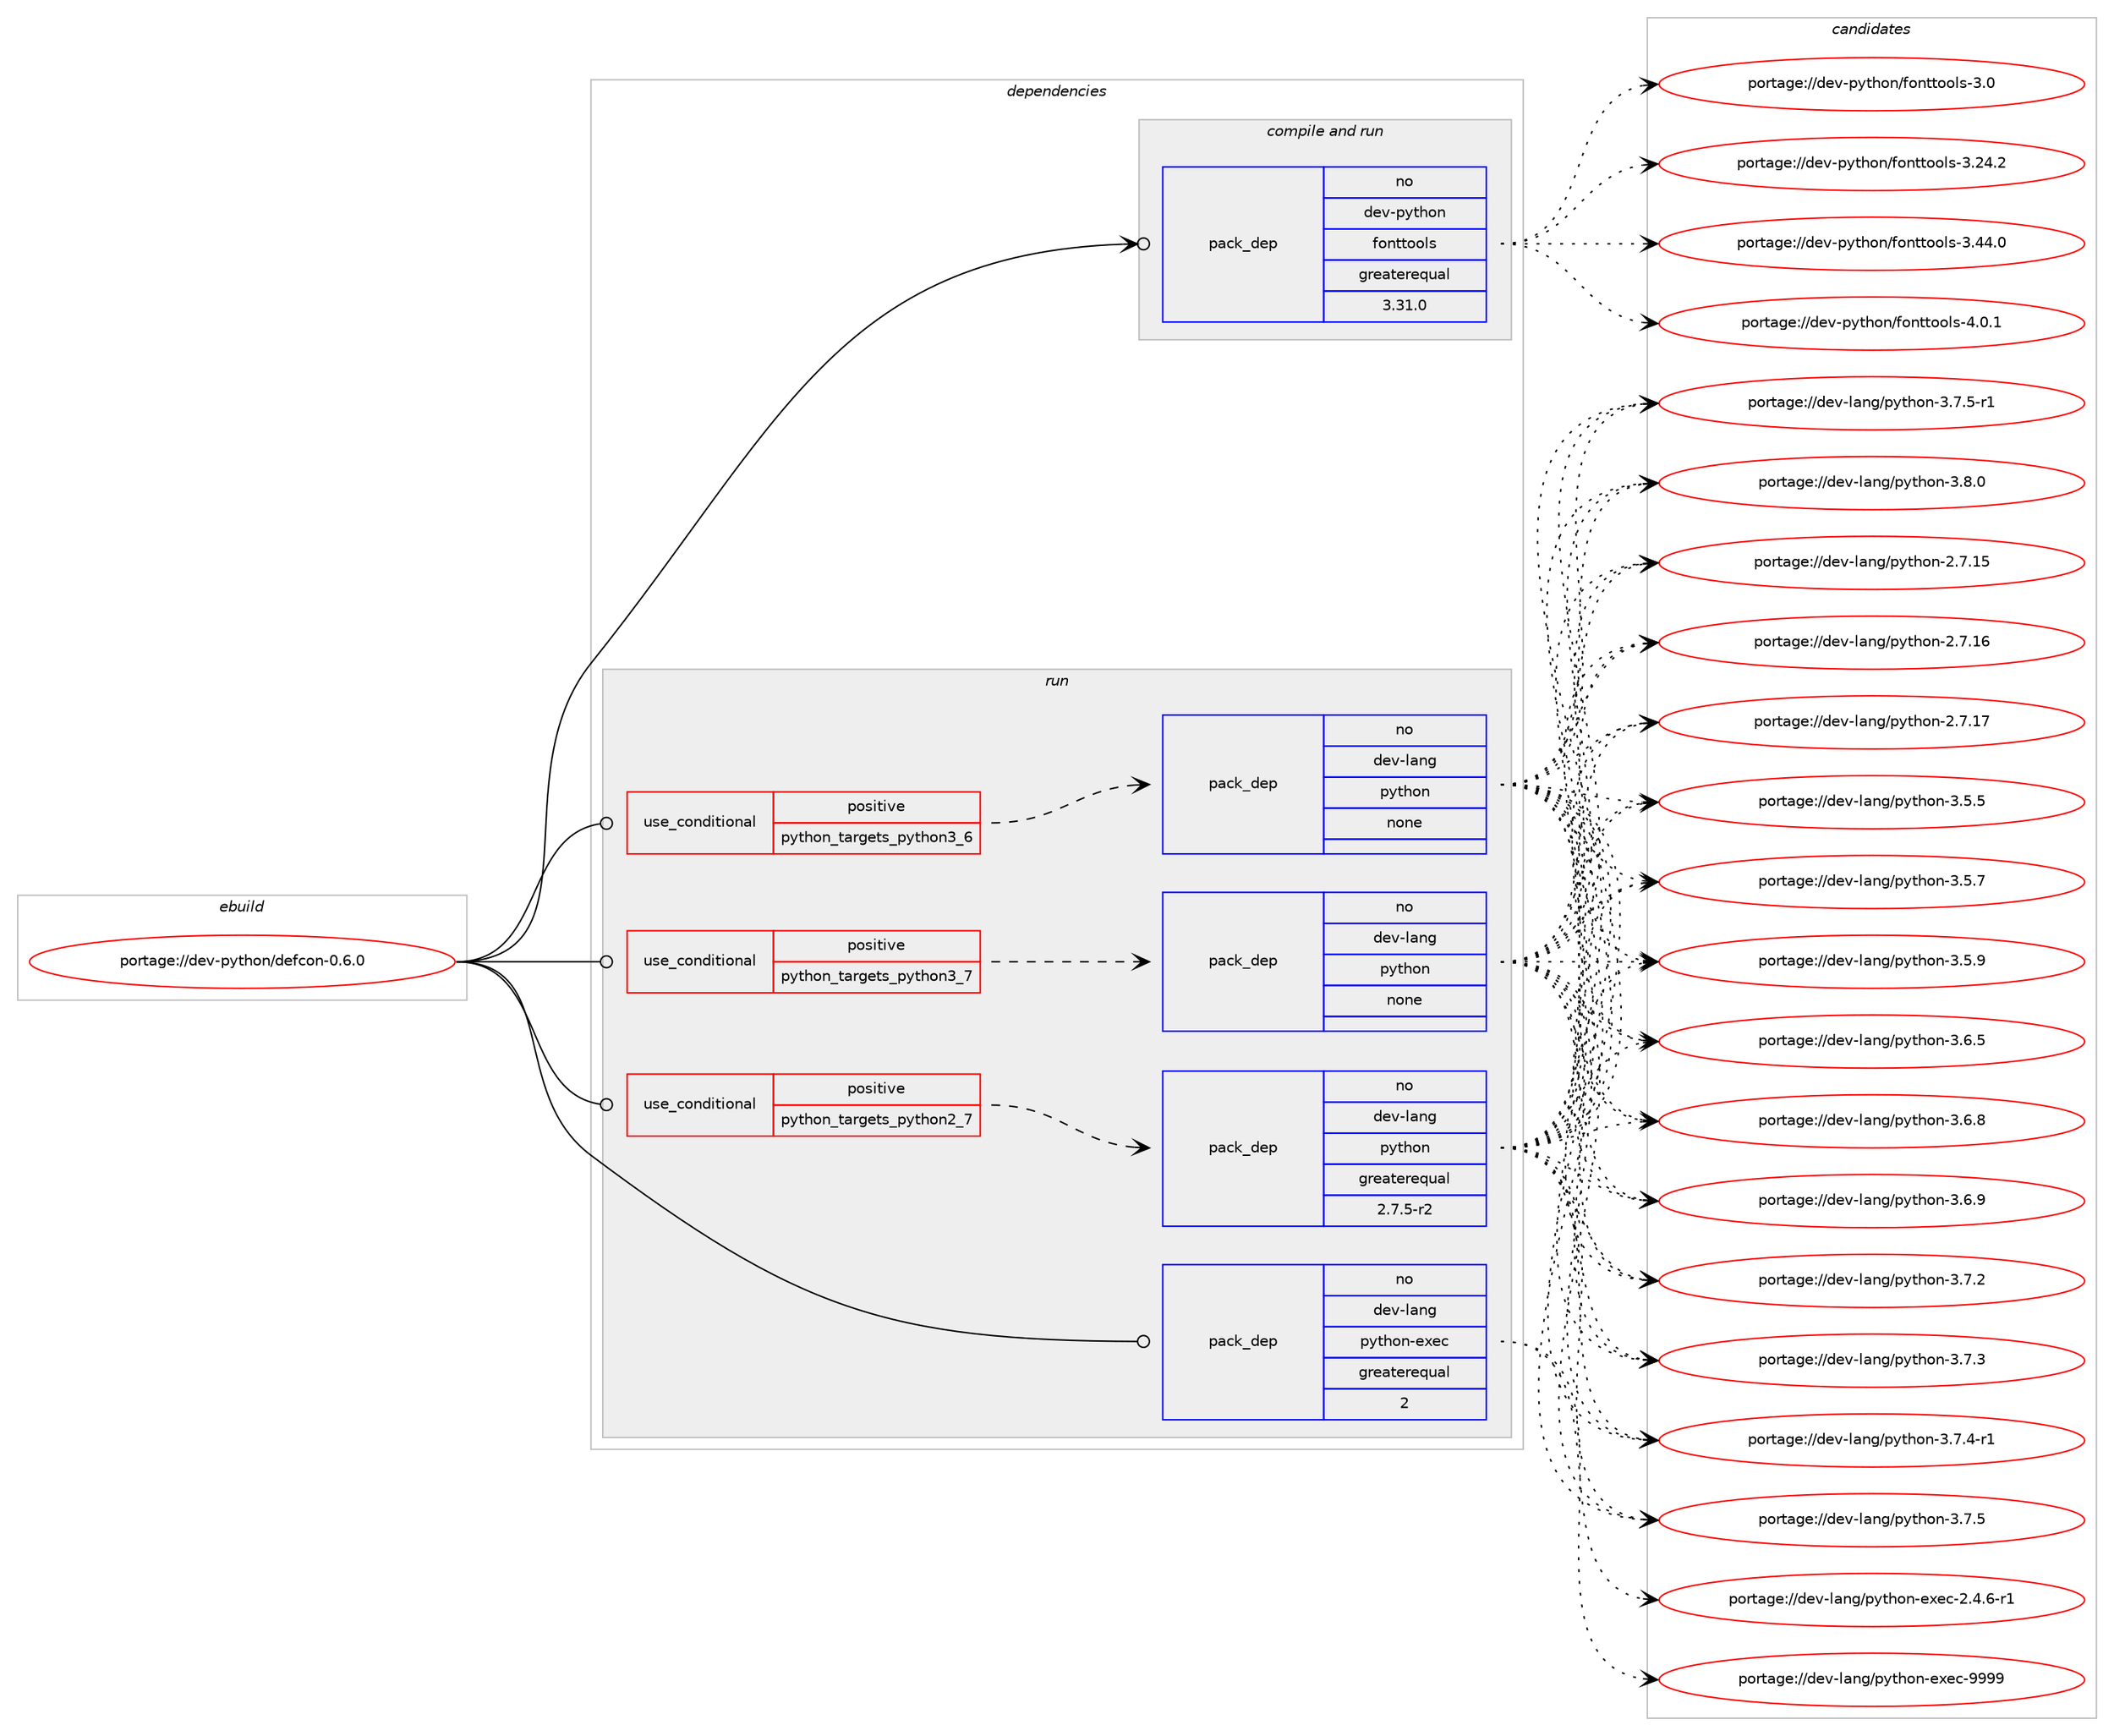 digraph prolog {

# *************
# Graph options
# *************

newrank=true;
concentrate=true;
compound=true;
graph [rankdir=LR,fontname=Helvetica,fontsize=10,ranksep=1.5];#, ranksep=2.5, nodesep=0.2];
edge  [arrowhead=vee];
node  [fontname=Helvetica,fontsize=10];

# **********
# The ebuild
# **********

subgraph cluster_leftcol {
color=gray;
rank=same;
label=<<i>ebuild</i>>;
id [label="portage://dev-python/defcon-0.6.0", color=red, width=4, href="../dev-python/defcon-0.6.0.svg"];
}

# ****************
# The dependencies
# ****************

subgraph cluster_midcol {
color=gray;
label=<<i>dependencies</i>>;
subgraph cluster_compile {
fillcolor="#eeeeee";
style=filled;
label=<<i>compile</i>>;
}
subgraph cluster_compileandrun {
fillcolor="#eeeeee";
style=filled;
label=<<i>compile and run</i>>;
subgraph pack105080 {
dependency135916 [label=<<TABLE BORDER="0" CELLBORDER="1" CELLSPACING="0" CELLPADDING="4" WIDTH="220"><TR><TD ROWSPAN="6" CELLPADDING="30">pack_dep</TD></TR><TR><TD WIDTH="110">no</TD></TR><TR><TD>dev-python</TD></TR><TR><TD>fonttools</TD></TR><TR><TD>greaterequal</TD></TR><TR><TD>3.31.0</TD></TR></TABLE>>, shape=none, color=blue];
}
id:e -> dependency135916:w [weight=20,style="solid",arrowhead="odotvee"];
}
subgraph cluster_run {
fillcolor="#eeeeee";
style=filled;
label=<<i>run</i>>;
subgraph cond27523 {
dependency135917 [label=<<TABLE BORDER="0" CELLBORDER="1" CELLSPACING="0" CELLPADDING="4"><TR><TD ROWSPAN="3" CELLPADDING="10">use_conditional</TD></TR><TR><TD>positive</TD></TR><TR><TD>python_targets_python2_7</TD></TR></TABLE>>, shape=none, color=red];
subgraph pack105081 {
dependency135918 [label=<<TABLE BORDER="0" CELLBORDER="1" CELLSPACING="0" CELLPADDING="4" WIDTH="220"><TR><TD ROWSPAN="6" CELLPADDING="30">pack_dep</TD></TR><TR><TD WIDTH="110">no</TD></TR><TR><TD>dev-lang</TD></TR><TR><TD>python</TD></TR><TR><TD>greaterequal</TD></TR><TR><TD>2.7.5-r2</TD></TR></TABLE>>, shape=none, color=blue];
}
dependency135917:e -> dependency135918:w [weight=20,style="dashed",arrowhead="vee"];
}
id:e -> dependency135917:w [weight=20,style="solid",arrowhead="odot"];
subgraph cond27524 {
dependency135919 [label=<<TABLE BORDER="0" CELLBORDER="1" CELLSPACING="0" CELLPADDING="4"><TR><TD ROWSPAN="3" CELLPADDING="10">use_conditional</TD></TR><TR><TD>positive</TD></TR><TR><TD>python_targets_python3_6</TD></TR></TABLE>>, shape=none, color=red];
subgraph pack105082 {
dependency135920 [label=<<TABLE BORDER="0" CELLBORDER="1" CELLSPACING="0" CELLPADDING="4" WIDTH="220"><TR><TD ROWSPAN="6" CELLPADDING="30">pack_dep</TD></TR><TR><TD WIDTH="110">no</TD></TR><TR><TD>dev-lang</TD></TR><TR><TD>python</TD></TR><TR><TD>none</TD></TR><TR><TD></TD></TR></TABLE>>, shape=none, color=blue];
}
dependency135919:e -> dependency135920:w [weight=20,style="dashed",arrowhead="vee"];
}
id:e -> dependency135919:w [weight=20,style="solid",arrowhead="odot"];
subgraph cond27525 {
dependency135921 [label=<<TABLE BORDER="0" CELLBORDER="1" CELLSPACING="0" CELLPADDING="4"><TR><TD ROWSPAN="3" CELLPADDING="10">use_conditional</TD></TR><TR><TD>positive</TD></TR><TR><TD>python_targets_python3_7</TD></TR></TABLE>>, shape=none, color=red];
subgraph pack105083 {
dependency135922 [label=<<TABLE BORDER="0" CELLBORDER="1" CELLSPACING="0" CELLPADDING="4" WIDTH="220"><TR><TD ROWSPAN="6" CELLPADDING="30">pack_dep</TD></TR><TR><TD WIDTH="110">no</TD></TR><TR><TD>dev-lang</TD></TR><TR><TD>python</TD></TR><TR><TD>none</TD></TR><TR><TD></TD></TR></TABLE>>, shape=none, color=blue];
}
dependency135921:e -> dependency135922:w [weight=20,style="dashed",arrowhead="vee"];
}
id:e -> dependency135921:w [weight=20,style="solid",arrowhead="odot"];
subgraph pack105084 {
dependency135923 [label=<<TABLE BORDER="0" CELLBORDER="1" CELLSPACING="0" CELLPADDING="4" WIDTH="220"><TR><TD ROWSPAN="6" CELLPADDING="30">pack_dep</TD></TR><TR><TD WIDTH="110">no</TD></TR><TR><TD>dev-lang</TD></TR><TR><TD>python-exec</TD></TR><TR><TD>greaterequal</TD></TR><TR><TD>2</TD></TR></TABLE>>, shape=none, color=blue];
}
id:e -> dependency135923:w [weight=20,style="solid",arrowhead="odot"];
}
}

# **************
# The candidates
# **************

subgraph cluster_choices {
rank=same;
color=gray;
label=<<i>candidates</i>>;

subgraph choice105080 {
color=black;
nodesep=1;
choiceportage100101118451121211161041111104710211111011611611111110811545514648 [label="portage://dev-python/fonttools-3.0", color=red, width=4,href="../dev-python/fonttools-3.0.svg"];
choiceportage100101118451121211161041111104710211111011611611111110811545514650524650 [label="portage://dev-python/fonttools-3.24.2", color=red, width=4,href="../dev-python/fonttools-3.24.2.svg"];
choiceportage100101118451121211161041111104710211111011611611111110811545514652524648 [label="portage://dev-python/fonttools-3.44.0", color=red, width=4,href="../dev-python/fonttools-3.44.0.svg"];
choiceportage1001011184511212111610411111047102111110116116111111108115455246484649 [label="portage://dev-python/fonttools-4.0.1", color=red, width=4,href="../dev-python/fonttools-4.0.1.svg"];
dependency135916:e -> choiceportage100101118451121211161041111104710211111011611611111110811545514648:w [style=dotted,weight="100"];
dependency135916:e -> choiceportage100101118451121211161041111104710211111011611611111110811545514650524650:w [style=dotted,weight="100"];
dependency135916:e -> choiceportage100101118451121211161041111104710211111011611611111110811545514652524648:w [style=dotted,weight="100"];
dependency135916:e -> choiceportage1001011184511212111610411111047102111110116116111111108115455246484649:w [style=dotted,weight="100"];
}
subgraph choice105081 {
color=black;
nodesep=1;
choiceportage10010111845108971101034711212111610411111045504655464953 [label="portage://dev-lang/python-2.7.15", color=red, width=4,href="../dev-lang/python-2.7.15.svg"];
choiceportage10010111845108971101034711212111610411111045504655464954 [label="portage://dev-lang/python-2.7.16", color=red, width=4,href="../dev-lang/python-2.7.16.svg"];
choiceportage10010111845108971101034711212111610411111045504655464955 [label="portage://dev-lang/python-2.7.17", color=red, width=4,href="../dev-lang/python-2.7.17.svg"];
choiceportage100101118451089711010347112121116104111110455146534653 [label="portage://dev-lang/python-3.5.5", color=red, width=4,href="../dev-lang/python-3.5.5.svg"];
choiceportage100101118451089711010347112121116104111110455146534655 [label="portage://dev-lang/python-3.5.7", color=red, width=4,href="../dev-lang/python-3.5.7.svg"];
choiceportage100101118451089711010347112121116104111110455146534657 [label="portage://dev-lang/python-3.5.9", color=red, width=4,href="../dev-lang/python-3.5.9.svg"];
choiceportage100101118451089711010347112121116104111110455146544653 [label="portage://dev-lang/python-3.6.5", color=red, width=4,href="../dev-lang/python-3.6.5.svg"];
choiceportage100101118451089711010347112121116104111110455146544656 [label="portage://dev-lang/python-3.6.8", color=red, width=4,href="../dev-lang/python-3.6.8.svg"];
choiceportage100101118451089711010347112121116104111110455146544657 [label="portage://dev-lang/python-3.6.9", color=red, width=4,href="../dev-lang/python-3.6.9.svg"];
choiceportage100101118451089711010347112121116104111110455146554650 [label="portage://dev-lang/python-3.7.2", color=red, width=4,href="../dev-lang/python-3.7.2.svg"];
choiceportage100101118451089711010347112121116104111110455146554651 [label="portage://dev-lang/python-3.7.3", color=red, width=4,href="../dev-lang/python-3.7.3.svg"];
choiceportage1001011184510897110103471121211161041111104551465546524511449 [label="portage://dev-lang/python-3.7.4-r1", color=red, width=4,href="../dev-lang/python-3.7.4-r1.svg"];
choiceportage100101118451089711010347112121116104111110455146554653 [label="portage://dev-lang/python-3.7.5", color=red, width=4,href="../dev-lang/python-3.7.5.svg"];
choiceportage1001011184510897110103471121211161041111104551465546534511449 [label="portage://dev-lang/python-3.7.5-r1", color=red, width=4,href="../dev-lang/python-3.7.5-r1.svg"];
choiceportage100101118451089711010347112121116104111110455146564648 [label="portage://dev-lang/python-3.8.0", color=red, width=4,href="../dev-lang/python-3.8.0.svg"];
dependency135918:e -> choiceportage10010111845108971101034711212111610411111045504655464953:w [style=dotted,weight="100"];
dependency135918:e -> choiceportage10010111845108971101034711212111610411111045504655464954:w [style=dotted,weight="100"];
dependency135918:e -> choiceportage10010111845108971101034711212111610411111045504655464955:w [style=dotted,weight="100"];
dependency135918:e -> choiceportage100101118451089711010347112121116104111110455146534653:w [style=dotted,weight="100"];
dependency135918:e -> choiceportage100101118451089711010347112121116104111110455146534655:w [style=dotted,weight="100"];
dependency135918:e -> choiceportage100101118451089711010347112121116104111110455146534657:w [style=dotted,weight="100"];
dependency135918:e -> choiceportage100101118451089711010347112121116104111110455146544653:w [style=dotted,weight="100"];
dependency135918:e -> choiceportage100101118451089711010347112121116104111110455146544656:w [style=dotted,weight="100"];
dependency135918:e -> choiceportage100101118451089711010347112121116104111110455146544657:w [style=dotted,weight="100"];
dependency135918:e -> choiceportage100101118451089711010347112121116104111110455146554650:w [style=dotted,weight="100"];
dependency135918:e -> choiceportage100101118451089711010347112121116104111110455146554651:w [style=dotted,weight="100"];
dependency135918:e -> choiceportage1001011184510897110103471121211161041111104551465546524511449:w [style=dotted,weight="100"];
dependency135918:e -> choiceportage100101118451089711010347112121116104111110455146554653:w [style=dotted,weight="100"];
dependency135918:e -> choiceportage1001011184510897110103471121211161041111104551465546534511449:w [style=dotted,weight="100"];
dependency135918:e -> choiceportage100101118451089711010347112121116104111110455146564648:w [style=dotted,weight="100"];
}
subgraph choice105082 {
color=black;
nodesep=1;
choiceportage10010111845108971101034711212111610411111045504655464953 [label="portage://dev-lang/python-2.7.15", color=red, width=4,href="../dev-lang/python-2.7.15.svg"];
choiceportage10010111845108971101034711212111610411111045504655464954 [label="portage://dev-lang/python-2.7.16", color=red, width=4,href="../dev-lang/python-2.7.16.svg"];
choiceportage10010111845108971101034711212111610411111045504655464955 [label="portage://dev-lang/python-2.7.17", color=red, width=4,href="../dev-lang/python-2.7.17.svg"];
choiceportage100101118451089711010347112121116104111110455146534653 [label="portage://dev-lang/python-3.5.5", color=red, width=4,href="../dev-lang/python-3.5.5.svg"];
choiceportage100101118451089711010347112121116104111110455146534655 [label="portage://dev-lang/python-3.5.7", color=red, width=4,href="../dev-lang/python-3.5.7.svg"];
choiceportage100101118451089711010347112121116104111110455146534657 [label="portage://dev-lang/python-3.5.9", color=red, width=4,href="../dev-lang/python-3.5.9.svg"];
choiceportage100101118451089711010347112121116104111110455146544653 [label="portage://dev-lang/python-3.6.5", color=red, width=4,href="../dev-lang/python-3.6.5.svg"];
choiceportage100101118451089711010347112121116104111110455146544656 [label="portage://dev-lang/python-3.6.8", color=red, width=4,href="../dev-lang/python-3.6.8.svg"];
choiceportage100101118451089711010347112121116104111110455146544657 [label="portage://dev-lang/python-3.6.9", color=red, width=4,href="../dev-lang/python-3.6.9.svg"];
choiceportage100101118451089711010347112121116104111110455146554650 [label="portage://dev-lang/python-3.7.2", color=red, width=4,href="../dev-lang/python-3.7.2.svg"];
choiceportage100101118451089711010347112121116104111110455146554651 [label="portage://dev-lang/python-3.7.3", color=red, width=4,href="../dev-lang/python-3.7.3.svg"];
choiceportage1001011184510897110103471121211161041111104551465546524511449 [label="portage://dev-lang/python-3.7.4-r1", color=red, width=4,href="../dev-lang/python-3.7.4-r1.svg"];
choiceportage100101118451089711010347112121116104111110455146554653 [label="portage://dev-lang/python-3.7.5", color=red, width=4,href="../dev-lang/python-3.7.5.svg"];
choiceportage1001011184510897110103471121211161041111104551465546534511449 [label="portage://dev-lang/python-3.7.5-r1", color=red, width=4,href="../dev-lang/python-3.7.5-r1.svg"];
choiceportage100101118451089711010347112121116104111110455146564648 [label="portage://dev-lang/python-3.8.0", color=red, width=4,href="../dev-lang/python-3.8.0.svg"];
dependency135920:e -> choiceportage10010111845108971101034711212111610411111045504655464953:w [style=dotted,weight="100"];
dependency135920:e -> choiceportage10010111845108971101034711212111610411111045504655464954:w [style=dotted,weight="100"];
dependency135920:e -> choiceportage10010111845108971101034711212111610411111045504655464955:w [style=dotted,weight="100"];
dependency135920:e -> choiceportage100101118451089711010347112121116104111110455146534653:w [style=dotted,weight="100"];
dependency135920:e -> choiceportage100101118451089711010347112121116104111110455146534655:w [style=dotted,weight="100"];
dependency135920:e -> choiceportage100101118451089711010347112121116104111110455146534657:w [style=dotted,weight="100"];
dependency135920:e -> choiceportage100101118451089711010347112121116104111110455146544653:w [style=dotted,weight="100"];
dependency135920:e -> choiceportage100101118451089711010347112121116104111110455146544656:w [style=dotted,weight="100"];
dependency135920:e -> choiceportage100101118451089711010347112121116104111110455146544657:w [style=dotted,weight="100"];
dependency135920:e -> choiceportage100101118451089711010347112121116104111110455146554650:w [style=dotted,weight="100"];
dependency135920:e -> choiceportage100101118451089711010347112121116104111110455146554651:w [style=dotted,weight="100"];
dependency135920:e -> choiceportage1001011184510897110103471121211161041111104551465546524511449:w [style=dotted,weight="100"];
dependency135920:e -> choiceportage100101118451089711010347112121116104111110455146554653:w [style=dotted,weight="100"];
dependency135920:e -> choiceportage1001011184510897110103471121211161041111104551465546534511449:w [style=dotted,weight="100"];
dependency135920:e -> choiceportage100101118451089711010347112121116104111110455146564648:w [style=dotted,weight="100"];
}
subgraph choice105083 {
color=black;
nodesep=1;
choiceportage10010111845108971101034711212111610411111045504655464953 [label="portage://dev-lang/python-2.7.15", color=red, width=4,href="../dev-lang/python-2.7.15.svg"];
choiceportage10010111845108971101034711212111610411111045504655464954 [label="portage://dev-lang/python-2.7.16", color=red, width=4,href="../dev-lang/python-2.7.16.svg"];
choiceportage10010111845108971101034711212111610411111045504655464955 [label="portage://dev-lang/python-2.7.17", color=red, width=4,href="../dev-lang/python-2.7.17.svg"];
choiceportage100101118451089711010347112121116104111110455146534653 [label="portage://dev-lang/python-3.5.5", color=red, width=4,href="../dev-lang/python-3.5.5.svg"];
choiceportage100101118451089711010347112121116104111110455146534655 [label="portage://dev-lang/python-3.5.7", color=red, width=4,href="../dev-lang/python-3.5.7.svg"];
choiceportage100101118451089711010347112121116104111110455146534657 [label="portage://dev-lang/python-3.5.9", color=red, width=4,href="../dev-lang/python-3.5.9.svg"];
choiceportage100101118451089711010347112121116104111110455146544653 [label="portage://dev-lang/python-3.6.5", color=red, width=4,href="../dev-lang/python-3.6.5.svg"];
choiceportage100101118451089711010347112121116104111110455146544656 [label="portage://dev-lang/python-3.6.8", color=red, width=4,href="../dev-lang/python-3.6.8.svg"];
choiceportage100101118451089711010347112121116104111110455146544657 [label="portage://dev-lang/python-3.6.9", color=red, width=4,href="../dev-lang/python-3.6.9.svg"];
choiceportage100101118451089711010347112121116104111110455146554650 [label="portage://dev-lang/python-3.7.2", color=red, width=4,href="../dev-lang/python-3.7.2.svg"];
choiceportage100101118451089711010347112121116104111110455146554651 [label="portage://dev-lang/python-3.7.3", color=red, width=4,href="../dev-lang/python-3.7.3.svg"];
choiceportage1001011184510897110103471121211161041111104551465546524511449 [label="portage://dev-lang/python-3.7.4-r1", color=red, width=4,href="../dev-lang/python-3.7.4-r1.svg"];
choiceportage100101118451089711010347112121116104111110455146554653 [label="portage://dev-lang/python-3.7.5", color=red, width=4,href="../dev-lang/python-3.7.5.svg"];
choiceportage1001011184510897110103471121211161041111104551465546534511449 [label="portage://dev-lang/python-3.7.5-r1", color=red, width=4,href="../dev-lang/python-3.7.5-r1.svg"];
choiceportage100101118451089711010347112121116104111110455146564648 [label="portage://dev-lang/python-3.8.0", color=red, width=4,href="../dev-lang/python-3.8.0.svg"];
dependency135922:e -> choiceportage10010111845108971101034711212111610411111045504655464953:w [style=dotted,weight="100"];
dependency135922:e -> choiceportage10010111845108971101034711212111610411111045504655464954:w [style=dotted,weight="100"];
dependency135922:e -> choiceportage10010111845108971101034711212111610411111045504655464955:w [style=dotted,weight="100"];
dependency135922:e -> choiceportage100101118451089711010347112121116104111110455146534653:w [style=dotted,weight="100"];
dependency135922:e -> choiceportage100101118451089711010347112121116104111110455146534655:w [style=dotted,weight="100"];
dependency135922:e -> choiceportage100101118451089711010347112121116104111110455146534657:w [style=dotted,weight="100"];
dependency135922:e -> choiceportage100101118451089711010347112121116104111110455146544653:w [style=dotted,weight="100"];
dependency135922:e -> choiceportage100101118451089711010347112121116104111110455146544656:w [style=dotted,weight="100"];
dependency135922:e -> choiceportage100101118451089711010347112121116104111110455146544657:w [style=dotted,weight="100"];
dependency135922:e -> choiceportage100101118451089711010347112121116104111110455146554650:w [style=dotted,weight="100"];
dependency135922:e -> choiceportage100101118451089711010347112121116104111110455146554651:w [style=dotted,weight="100"];
dependency135922:e -> choiceportage1001011184510897110103471121211161041111104551465546524511449:w [style=dotted,weight="100"];
dependency135922:e -> choiceportage100101118451089711010347112121116104111110455146554653:w [style=dotted,weight="100"];
dependency135922:e -> choiceportage1001011184510897110103471121211161041111104551465546534511449:w [style=dotted,weight="100"];
dependency135922:e -> choiceportage100101118451089711010347112121116104111110455146564648:w [style=dotted,weight="100"];
}
subgraph choice105084 {
color=black;
nodesep=1;
choiceportage10010111845108971101034711212111610411111045101120101994550465246544511449 [label="portage://dev-lang/python-exec-2.4.6-r1", color=red, width=4,href="../dev-lang/python-exec-2.4.6-r1.svg"];
choiceportage10010111845108971101034711212111610411111045101120101994557575757 [label="portage://dev-lang/python-exec-9999", color=red, width=4,href="../dev-lang/python-exec-9999.svg"];
dependency135923:e -> choiceportage10010111845108971101034711212111610411111045101120101994550465246544511449:w [style=dotted,weight="100"];
dependency135923:e -> choiceportage10010111845108971101034711212111610411111045101120101994557575757:w [style=dotted,weight="100"];
}
}

}
